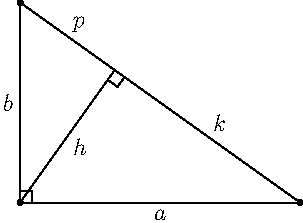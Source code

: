 // Euclid's Theorem states that
// let ABC be a perpendicular triangle
// let C be right angle
// let a be BC and b be AC sides
// let D be intersection of AB and
// line going thorough C and perpendicular to AB
// let p be AD and k be DB
// let h be CD
// then
// h^2 = pk
// a^2 = k (k + p)
// b^2 = p (p + k)
// 1/h^2 = 1/a^2 + 1/b^2
// h (p + k) = a b


import geometry;


// Define points for triangle
point A = (0, 100.0),
	B = (140.0, 0.0),
	C = (0.0, 0.0);


// Define and draw main triangle
triangle maintrig = triangle(A, B, C);
draw(maintrig);


// Define and draw orthagonal line
point D = intersectionpoint(maintrig.AB, perpendicular(C, maintrig.AB));
draw(C--D);


// Label segments, mark angles and points accordingly
label("$a$", B--C, S);
label("$b$", A--C);
label("$p$", A--D, NE);
label("$k$", D--B, NE);
label("$h$", C--D);

dot(A);
dot(B);
dot(C);

markrightangle(A, C, B, size=6);
markrightangle(C, D, B, size=6);

